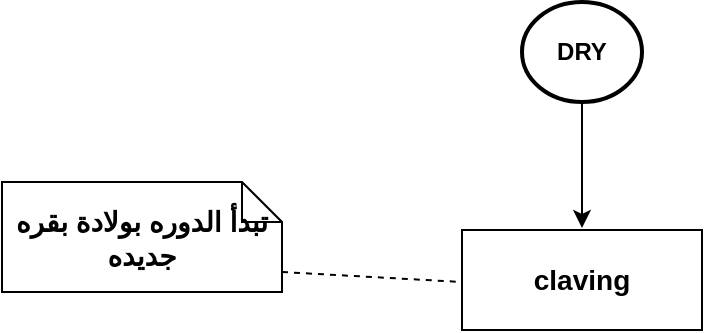 <mxfile version="25.0.3">
  <diagram id="C5RBs43oDa-KdzZeNtuy" name="Page-1">
    <mxGraphModel dx="1114" dy="829" grid="1" gridSize="10" guides="1" tooltips="1" connect="1" arrows="1" fold="1" page="1" pageScale="1" pageWidth="827" pageHeight="1169" math="0" shadow="0">
      <root>
        <mxCell id="WIyWlLk6GJQsqaUBKTNV-0" />
        <mxCell id="WIyWlLk6GJQsqaUBKTNV-1" parent="WIyWlLk6GJQsqaUBKTNV-0" />
        <mxCell id="JbC7E2ZTBqTir1OGSDIm-0" value="&lt;b&gt;DRY&lt;/b&gt;" style="strokeWidth=2;html=1;shape=mxgraph.flowchart.start_2;whiteSpace=wrap;" vertex="1" parent="WIyWlLk6GJQsqaUBKTNV-1">
          <mxGeometry x="370" y="230" width="60" height="50" as="geometry" />
        </mxCell>
        <mxCell id="JbC7E2ZTBqTir1OGSDIm-1" value="" style="endArrow=classic;html=1;rounded=0;exitX=0.5;exitY=1;exitDx=0;exitDy=0;exitPerimeter=0;" edge="1" parent="WIyWlLk6GJQsqaUBKTNV-1" source="JbC7E2ZTBqTir1OGSDIm-0">
          <mxGeometry width="50" height="50" relative="1" as="geometry">
            <mxPoint x="390" y="410" as="sourcePoint" />
            <mxPoint x="400" y="343" as="targetPoint" />
          </mxGeometry>
        </mxCell>
        <mxCell id="JbC7E2ZTBqTir1OGSDIm-2" value="&lt;font style=&quot;font-size: 14px;&quot;&gt;&lt;b&gt;claving&lt;/b&gt;&lt;/font&gt;" style="rounded=0;whiteSpace=wrap;html=1;" vertex="1" parent="WIyWlLk6GJQsqaUBKTNV-1">
          <mxGeometry x="340" y="344" width="120" height="50" as="geometry" />
        </mxCell>
        <mxCell id="JbC7E2ZTBqTir1OGSDIm-3" value="&lt;b&gt;&lt;font style=&quot;font-size: 14px;&quot;&gt;تبدأ الدوره بولادة بقره جديده &lt;/font&gt;&lt;/b&gt;" style="shape=note;size=20;whiteSpace=wrap;html=1;" vertex="1" parent="WIyWlLk6GJQsqaUBKTNV-1">
          <mxGeometry x="110" y="320" width="140" height="55" as="geometry" />
        </mxCell>
        <mxCell id="JbC7E2ZTBqTir1OGSDIm-9" value="" style="endArrow=none;dashed=1;html=1;rounded=0;exitX=1;exitY=0.818;exitDx=0;exitDy=0;exitPerimeter=0;" edge="1" parent="WIyWlLk6GJQsqaUBKTNV-1" source="JbC7E2ZTBqTir1OGSDIm-3">
          <mxGeometry width="50" height="50" relative="1" as="geometry">
            <mxPoint x="770" y="120" as="sourcePoint" />
            <mxPoint x="340" y="370" as="targetPoint" />
          </mxGeometry>
        </mxCell>
      </root>
    </mxGraphModel>
  </diagram>
</mxfile>
